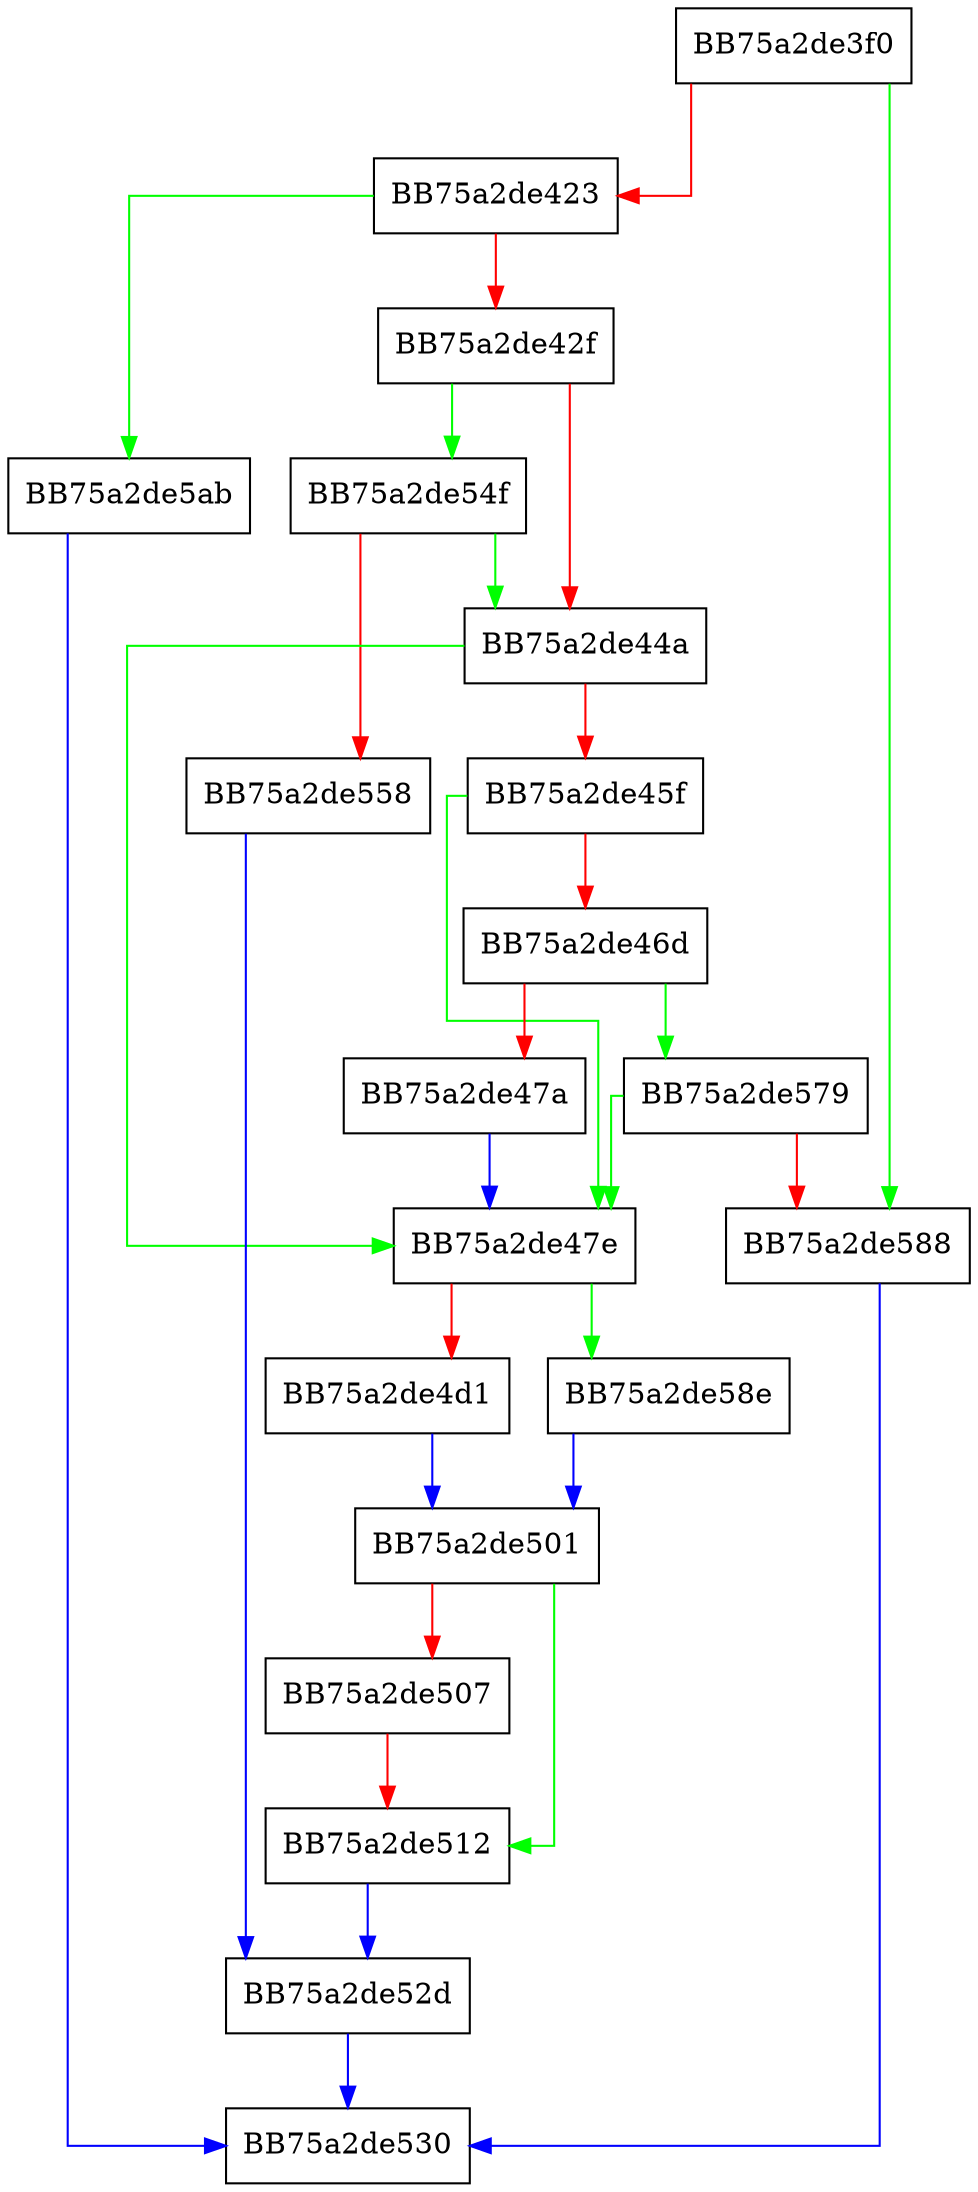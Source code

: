 digraph overflow {
  node [shape="box"];
  graph [splines=ortho];
  BB75a2de3f0 -> BB75a2de588 [color="green"];
  BB75a2de3f0 -> BB75a2de423 [color="red"];
  BB75a2de423 -> BB75a2de5ab [color="green"];
  BB75a2de423 -> BB75a2de42f [color="red"];
  BB75a2de42f -> BB75a2de54f [color="green"];
  BB75a2de42f -> BB75a2de44a [color="red"];
  BB75a2de44a -> BB75a2de47e [color="green"];
  BB75a2de44a -> BB75a2de45f [color="red"];
  BB75a2de45f -> BB75a2de47e [color="green"];
  BB75a2de45f -> BB75a2de46d [color="red"];
  BB75a2de46d -> BB75a2de579 [color="green"];
  BB75a2de46d -> BB75a2de47a [color="red"];
  BB75a2de47a -> BB75a2de47e [color="blue"];
  BB75a2de47e -> BB75a2de58e [color="green"];
  BB75a2de47e -> BB75a2de4d1 [color="red"];
  BB75a2de4d1 -> BB75a2de501 [color="blue"];
  BB75a2de501 -> BB75a2de512 [color="green"];
  BB75a2de501 -> BB75a2de507 [color="red"];
  BB75a2de507 -> BB75a2de512 [color="red"];
  BB75a2de512 -> BB75a2de52d [color="blue"];
  BB75a2de52d -> BB75a2de530 [color="blue"];
  BB75a2de54f -> BB75a2de44a [color="green"];
  BB75a2de54f -> BB75a2de558 [color="red"];
  BB75a2de558 -> BB75a2de52d [color="blue"];
  BB75a2de579 -> BB75a2de47e [color="green"];
  BB75a2de579 -> BB75a2de588 [color="red"];
  BB75a2de588 -> BB75a2de530 [color="blue"];
  BB75a2de58e -> BB75a2de501 [color="blue"];
  BB75a2de5ab -> BB75a2de530 [color="blue"];
}